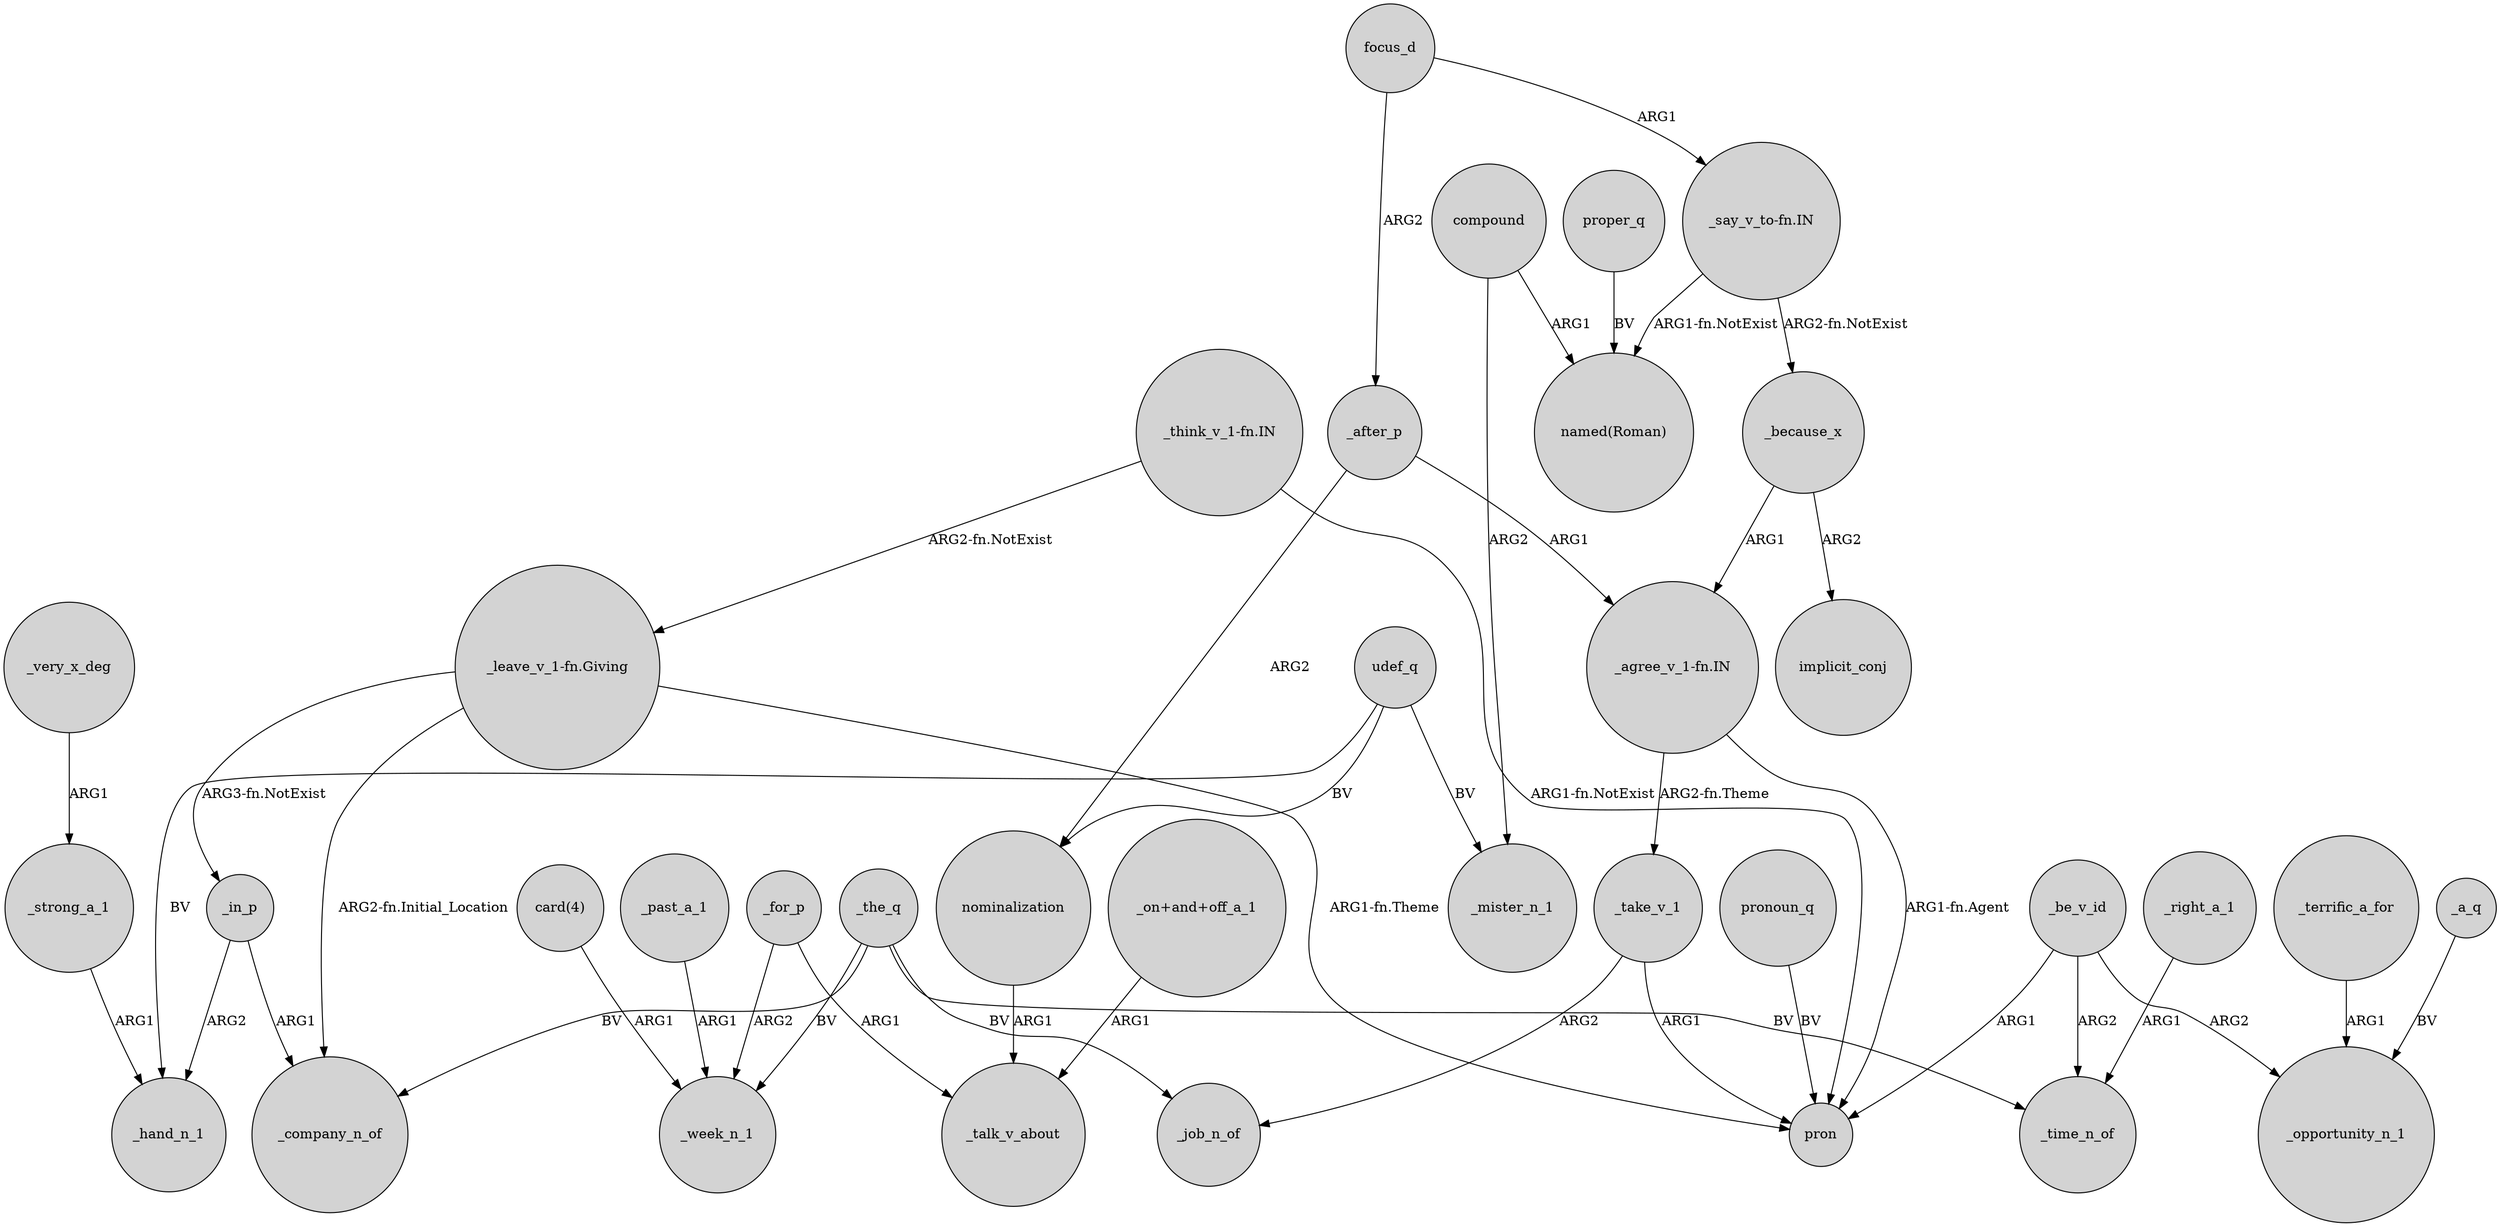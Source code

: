 digraph {
	node [shape=circle style=filled]
	_very_x_deg -> _strong_a_1 [label=ARG1]
	focus_d -> _after_p [label=ARG2]
	_past_a_1 -> _week_n_1 [label=ARG1]
	_terrific_a_for -> _opportunity_n_1 [label=ARG1]
	"_say_v_to-fn.IN" -> _because_x [label="ARG2-fn.NotExist"]
	"_think_v_1-fn.IN" -> pron [label="ARG1-fn.NotExist"]
	compound -> "named(Roman)" [label=ARG1]
	_because_x -> "_agree_v_1-fn.IN" [label=ARG1]
	"_say_v_to-fn.IN" -> "named(Roman)" [label="ARG1-fn.NotExist"]
	compound -> _mister_n_1 [label=ARG2]
	_strong_a_1 -> _hand_n_1 [label=ARG1]
	"_agree_v_1-fn.IN" -> pron [label="ARG1-fn.Agent"]
	udef_q -> _mister_n_1 [label=BV]
	"_on+and+off_a_1" -> _talk_v_about [label=ARG1]
	_take_v_1 -> _job_n_of [label=ARG2]
	_in_p -> _hand_n_1 [label=ARG2]
	_take_v_1 -> pron [label=ARG1]
	"card(4)" -> _week_n_1 [label=ARG1]
	_because_x -> implicit_conj [label=ARG2]
	_be_v_id -> pron [label=ARG1]
	_the_q -> _company_n_of [label=BV]
	_for_p -> _talk_v_about [label=ARG1]
	_be_v_id -> _opportunity_n_1 [label=ARG2]
	"_think_v_1-fn.IN" -> "_leave_v_1-fn.Giving" [label="ARG2-fn.NotExist"]
	"_leave_v_1-fn.Giving" -> _in_p [label="ARG3-fn.NotExist"]
	pronoun_q -> pron [label=BV]
	proper_q -> "named(Roman)" [label=BV]
	_be_v_id -> _time_n_of [label=ARG2]
	_the_q -> _time_n_of [label=BV]
	udef_q -> _hand_n_1 [label=BV]
	_for_p -> _week_n_1 [label=ARG2]
	_after_p -> "_agree_v_1-fn.IN" [label=ARG1]
	_the_q -> _job_n_of [label=BV]
	_the_q -> _week_n_1 [label=BV]
	"_leave_v_1-fn.Giving" -> _company_n_of [label="ARG2-fn.Initial_Location"]
	_a_q -> _opportunity_n_1 [label=BV]
	udef_q -> nominalization [label=BV]
	_right_a_1 -> _time_n_of [label=ARG1]
	"_agree_v_1-fn.IN" -> _take_v_1 [label="ARG2-fn.Theme"]
	_after_p -> nominalization [label=ARG2]
	"_leave_v_1-fn.Giving" -> pron [label="ARG1-fn.Theme"]
	_in_p -> _company_n_of [label=ARG1]
	nominalization -> _talk_v_about [label=ARG1]
	focus_d -> "_say_v_to-fn.IN" [label=ARG1]
}
